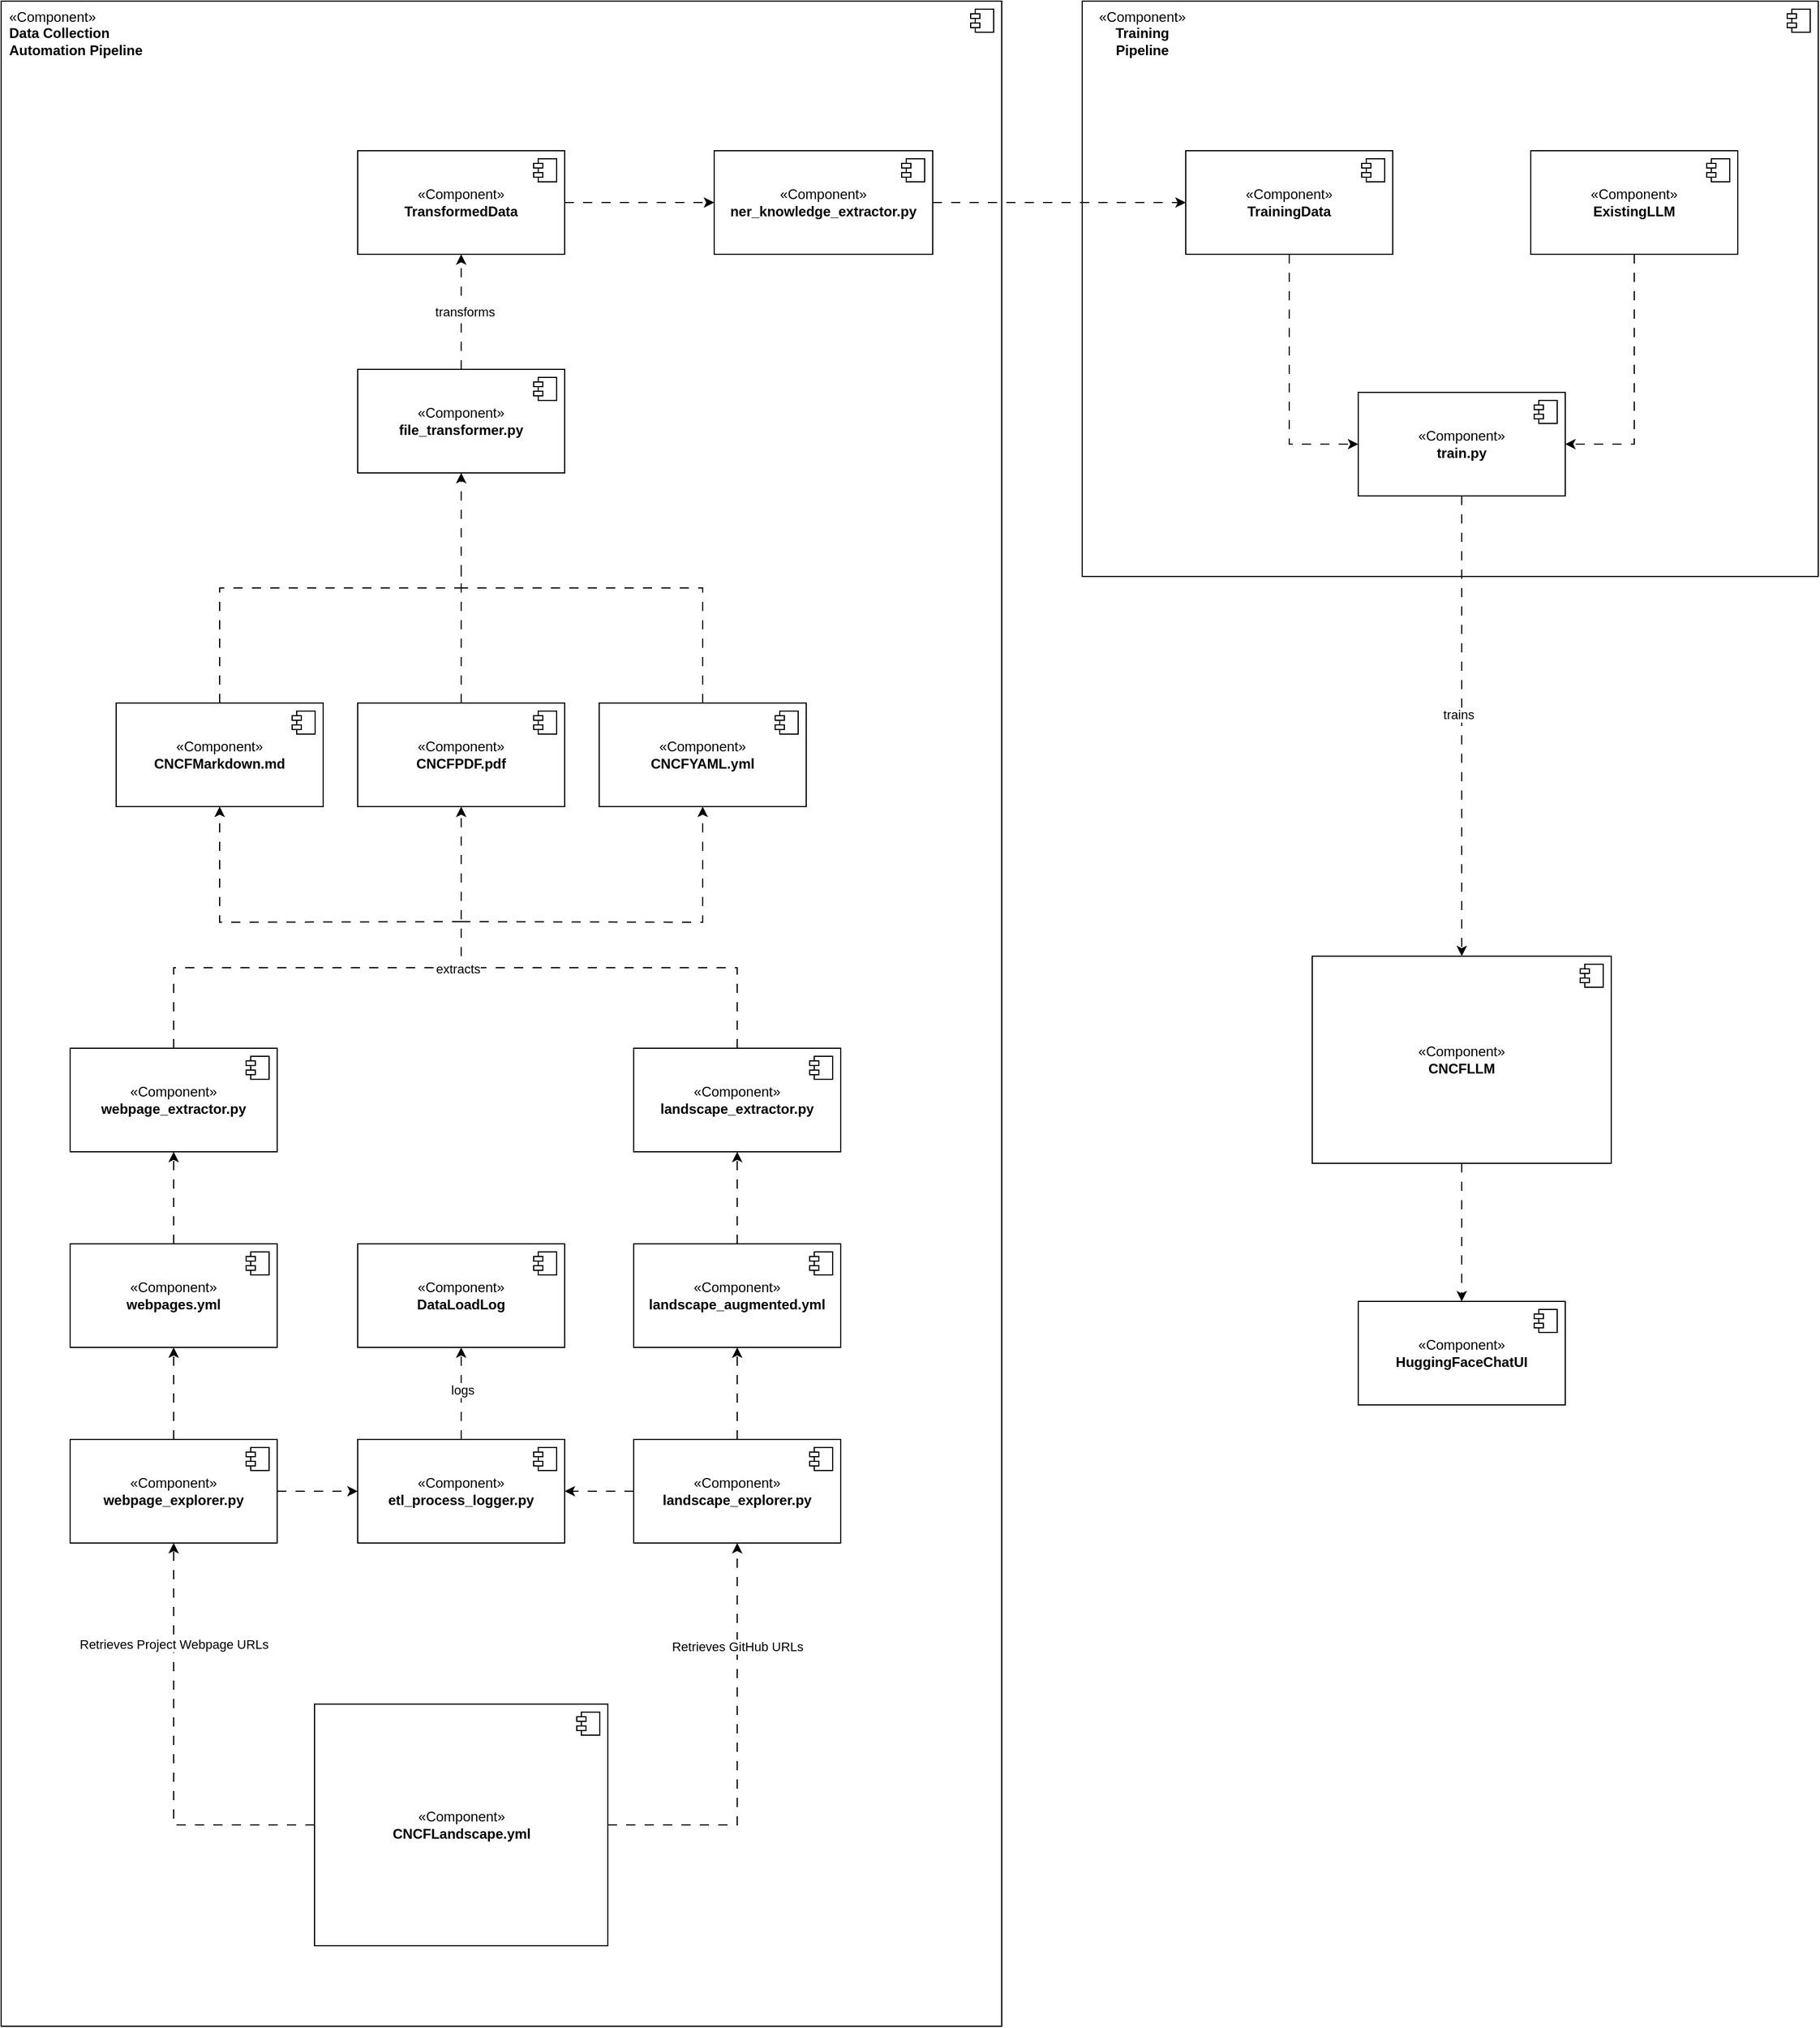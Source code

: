<mxfile version="24.3.1" type="device">
  <diagram name="Page-1" id="SsM6zasO9V9_dzmtPSY8">
    <mxGraphModel dx="849" dy="1494" grid="1" gridSize="10" guides="1" tooltips="1" connect="1" arrows="1" fold="1" page="1" pageScale="1" pageWidth="850" pageHeight="1100" math="0" shadow="0">
      <root>
        <mxCell id="0" />
        <mxCell id="1" parent="0" />
        <mxCell id="j81JelOqH-Tc6c0E_r-I-94" value="&lt;div align=&quot;center&quot;&gt;«Component»&lt;br&gt;&lt;b&gt;Training&lt;/b&gt;&lt;br&gt;&lt;b&gt;Pipeline&lt;/b&gt;&lt;br&gt;&lt;/div&gt;" style="html=1;dropTarget=0;whiteSpace=wrap;labelPosition=left;verticalLabelPosition=top;align=right;verticalAlign=bottom;spacing=-50;spacingLeft=0;spacingRight=-40;" parent="1" vertex="1">
          <mxGeometry x="1200" y="-220" width="640" height="500" as="geometry" />
        </mxCell>
        <mxCell id="j81JelOqH-Tc6c0E_r-I-95" value="" style="shape=module;jettyWidth=8;jettyHeight=4;" parent="j81JelOqH-Tc6c0E_r-I-94" vertex="1">
          <mxGeometry x="1" width="20" height="20" relative="1" as="geometry">
            <mxPoint x="-27" y="7" as="offset" />
          </mxGeometry>
        </mxCell>
        <mxCell id="j81JelOqH-Tc6c0E_r-I-92" value="&lt;div align=&quot;justify&quot;&gt;«Component»&lt;br&gt;&lt;b&gt;Data Collection&lt;/b&gt;&lt;br&gt;&lt;b&gt;Automation Pipeline&lt;/b&gt;&lt;br&gt;&lt;/div&gt;" style="html=1;dropTarget=0;whiteSpace=wrap;labelPosition=left;verticalLabelPosition=top;align=center;verticalAlign=bottom;spacing=-50;spacingRight=-999;spacingTop=10;" parent="1" vertex="1">
          <mxGeometry x="260" y="-220" width="870" height="1760" as="geometry" />
        </mxCell>
        <mxCell id="j81JelOqH-Tc6c0E_r-I-93" value="" style="shape=module;jettyWidth=8;jettyHeight=4;" parent="j81JelOqH-Tc6c0E_r-I-92" vertex="1">
          <mxGeometry x="1" width="20" height="20" relative="1" as="geometry">
            <mxPoint x="-27" y="7" as="offset" />
          </mxGeometry>
        </mxCell>
        <mxCell id="j81JelOqH-Tc6c0E_r-I-8" style="edgeStyle=orthogonalEdgeStyle;rounded=0;orthogonalLoop=1;jettySize=auto;html=1;dashed=1;dashPattern=8 8;" parent="1" source="lwL93aJvqX7ipVFMok0Q-5" target="j81JelOqH-Tc6c0E_r-I-6" edge="1">
          <mxGeometry relative="1" as="geometry" />
        </mxCell>
        <mxCell id="j81JelOqH-Tc6c0E_r-I-71" style="edgeStyle=orthogonalEdgeStyle;rounded=0;orthogonalLoop=1;jettySize=auto;html=1;entryX=1;entryY=0.5;entryDx=0;entryDy=0;dashed=1;dashPattern=8 8;" parent="1" source="lwL93aJvqX7ipVFMok0Q-5" target="j81JelOqH-Tc6c0E_r-I-69" edge="1">
          <mxGeometry relative="1" as="geometry" />
        </mxCell>
        <mxCell id="lwL93aJvqX7ipVFMok0Q-5" value="«Component»&lt;br&gt;&lt;div&gt;&lt;b&gt;landscape_explorer.py&lt;/b&gt;&lt;/div&gt;" style="html=1;dropTarget=0;whiteSpace=wrap;" parent="1" vertex="1">
          <mxGeometry x="810" y="1030" width="180" height="90" as="geometry" />
        </mxCell>
        <mxCell id="lwL93aJvqX7ipVFMok0Q-6" value="" style="shape=module;jettyWidth=8;jettyHeight=4;" parent="lwL93aJvqX7ipVFMok0Q-5" vertex="1">
          <mxGeometry x="1" width="20" height="20" relative="1" as="geometry">
            <mxPoint x="-27" y="7" as="offset" />
          </mxGeometry>
        </mxCell>
        <mxCell id="j81JelOqH-Tc6c0E_r-I-3" style="edgeStyle=orthogonalEdgeStyle;rounded=0;orthogonalLoop=1;jettySize=auto;html=1;entryX=0.5;entryY=1;entryDx=0;entryDy=0;dashed=1;dashPattern=8 8;exitX=1;exitY=0.5;exitDx=0;exitDy=0;" parent="1" source="j81JelOqH-Tc6c0E_r-I-1" target="lwL93aJvqX7ipVFMok0Q-5" edge="1">
          <mxGeometry relative="1" as="geometry">
            <mxPoint x="910" y="1220" as="sourcePoint" />
            <Array as="points">
              <mxPoint x="900" y="1365" />
            </Array>
          </mxGeometry>
        </mxCell>
        <mxCell id="j81JelOqH-Tc6c0E_r-I-4" value="Retrieves GitHub URLs" style="edgeLabel;html=1;align=center;verticalAlign=middle;resizable=0;points=[];" parent="j81JelOqH-Tc6c0E_r-I-3" vertex="1" connectable="0">
          <mxGeometry x="-0.145" relative="1" as="geometry">
            <mxPoint y="-115" as="offset" />
          </mxGeometry>
        </mxCell>
        <mxCell id="j81JelOqH-Tc6c0E_r-I-58" style="edgeStyle=orthogonalEdgeStyle;rounded=0;orthogonalLoop=1;jettySize=auto;html=1;exitX=0;exitY=0.5;exitDx=0;exitDy=0;dashed=1;dashPattern=8 8;" parent="1" source="j81JelOqH-Tc6c0E_r-I-1" target="j81JelOqH-Tc6c0E_r-I-56" edge="1">
          <mxGeometry relative="1" as="geometry" />
        </mxCell>
        <mxCell id="j81JelOqH-Tc6c0E_r-I-59" value="Retrieves Project Webpage URLs" style="edgeLabel;html=1;align=center;verticalAlign=middle;resizable=0;points=[];" parent="j81JelOqH-Tc6c0E_r-I-58" vertex="1" connectable="0">
          <mxGeometry x="0.706" relative="1" as="geometry">
            <mxPoint y="34" as="offset" />
          </mxGeometry>
        </mxCell>
        <mxCell id="j81JelOqH-Tc6c0E_r-I-1" value="«Component»&lt;br&gt;&lt;div&gt;&lt;b&gt;CNCFLandscape.yml&lt;br&gt;&lt;/b&gt;&lt;/div&gt;" style="html=1;dropTarget=0;whiteSpace=wrap;" parent="1" vertex="1">
          <mxGeometry x="532.5" y="1260" width="255" height="210" as="geometry" />
        </mxCell>
        <mxCell id="j81JelOqH-Tc6c0E_r-I-2" value="" style="shape=module;jettyWidth=8;jettyHeight=4;" parent="j81JelOqH-Tc6c0E_r-I-1" vertex="1">
          <mxGeometry x="1" width="20" height="20" relative="1" as="geometry">
            <mxPoint x="-27" y="7" as="offset" />
          </mxGeometry>
        </mxCell>
        <mxCell id="j81JelOqH-Tc6c0E_r-I-17" style="edgeStyle=orthogonalEdgeStyle;rounded=0;orthogonalLoop=1;jettySize=auto;html=1;entryX=0.5;entryY=1;entryDx=0;entryDy=0;dashed=1;dashPattern=8 8;" parent="1" source="j81JelOqH-Tc6c0E_r-I-6" target="j81JelOqH-Tc6c0E_r-I-15" edge="1">
          <mxGeometry relative="1" as="geometry" />
        </mxCell>
        <mxCell id="j81JelOqH-Tc6c0E_r-I-6" value="«Component»&lt;br&gt;&lt;div&gt;&lt;b&gt;landscape_augmented.yml&lt;/b&gt;&lt;/div&gt;" style="html=1;dropTarget=0;whiteSpace=wrap;" parent="1" vertex="1">
          <mxGeometry x="810" y="860" width="180" height="90" as="geometry" />
        </mxCell>
        <mxCell id="j81JelOqH-Tc6c0E_r-I-7" value="" style="shape=module;jettyWidth=8;jettyHeight=4;" parent="j81JelOqH-Tc6c0E_r-I-6" vertex="1">
          <mxGeometry x="1" width="20" height="20" relative="1" as="geometry">
            <mxPoint x="-27" y="7" as="offset" />
          </mxGeometry>
        </mxCell>
        <mxCell id="j81JelOqH-Tc6c0E_r-I-9" value="«Component»&lt;br&gt;&lt;div&gt;&lt;b&gt;CNCFMarkdown.md&lt;/b&gt;&lt;/div&gt;" style="html=1;dropTarget=0;whiteSpace=wrap;" parent="1" vertex="1">
          <mxGeometry x="360" y="390" width="180" height="90" as="geometry" />
        </mxCell>
        <mxCell id="j81JelOqH-Tc6c0E_r-I-10" value="" style="shape=module;jettyWidth=8;jettyHeight=4;" parent="j81JelOqH-Tc6c0E_r-I-9" vertex="1">
          <mxGeometry x="1" width="20" height="20" relative="1" as="geometry">
            <mxPoint x="-27" y="7" as="offset" />
          </mxGeometry>
        </mxCell>
        <mxCell id="j81JelOqH-Tc6c0E_r-I-32" style="edgeStyle=orthogonalEdgeStyle;rounded=0;orthogonalLoop=1;jettySize=auto;html=1;entryX=0.5;entryY=1;entryDx=0;entryDy=0;dashed=1;dashPattern=8 8;" parent="1" source="j81JelOqH-Tc6c0E_r-I-11" target="j81JelOqH-Tc6c0E_r-I-30" edge="1">
          <mxGeometry relative="1" as="geometry" />
        </mxCell>
        <mxCell id="j81JelOqH-Tc6c0E_r-I-11" value="«Component»&lt;br&gt;&lt;div&gt;&lt;b&gt;CNCFPDF.pdf&lt;/b&gt;&lt;/div&gt;" style="html=1;dropTarget=0;whiteSpace=wrap;" parent="1" vertex="1">
          <mxGeometry x="570" y="390" width="180" height="90" as="geometry" />
        </mxCell>
        <mxCell id="j81JelOqH-Tc6c0E_r-I-12" value="" style="shape=module;jettyWidth=8;jettyHeight=4;" parent="j81JelOqH-Tc6c0E_r-I-11" vertex="1">
          <mxGeometry x="1" width="20" height="20" relative="1" as="geometry">
            <mxPoint x="-27" y="7" as="offset" />
          </mxGeometry>
        </mxCell>
        <mxCell id="j81JelOqH-Tc6c0E_r-I-13" value="«Component»&lt;br&gt;&lt;div&gt;&lt;b&gt;CNCFYAML.yml&lt;/b&gt;&lt;/div&gt;" style="html=1;dropTarget=0;whiteSpace=wrap;" parent="1" vertex="1">
          <mxGeometry x="780" y="390" width="180" height="90" as="geometry" />
        </mxCell>
        <mxCell id="j81JelOqH-Tc6c0E_r-I-14" value="" style="shape=module;jettyWidth=8;jettyHeight=4;" parent="j81JelOqH-Tc6c0E_r-I-13" vertex="1">
          <mxGeometry x="1" width="20" height="20" relative="1" as="geometry">
            <mxPoint x="-27" y="7" as="offset" />
          </mxGeometry>
        </mxCell>
        <mxCell id="j81JelOqH-Tc6c0E_r-I-25" style="edgeStyle=orthogonalEdgeStyle;rounded=0;orthogonalLoop=1;jettySize=auto;html=1;dashed=1;dashPattern=8 8;" parent="1" source="j81JelOqH-Tc6c0E_r-I-15" target="j81JelOqH-Tc6c0E_r-I-11" edge="1">
          <mxGeometry relative="1" as="geometry">
            <mxPoint x="840" y="600" as="targetPoint" />
            <Array as="points">
              <mxPoint x="900" y="620" />
              <mxPoint x="660" y="620" />
            </Array>
          </mxGeometry>
        </mxCell>
        <mxCell id="j81JelOqH-Tc6c0E_r-I-15" value="«Component»&lt;br&gt;&lt;div&gt;&lt;b&gt;landscape_extractor.py&lt;/b&gt;&lt;/div&gt;" style="html=1;dropTarget=0;whiteSpace=wrap;" parent="1" vertex="1">
          <mxGeometry x="810" y="690" width="180" height="90" as="geometry" />
        </mxCell>
        <mxCell id="j81JelOqH-Tc6c0E_r-I-16" value="" style="shape=module;jettyWidth=8;jettyHeight=4;" parent="j81JelOqH-Tc6c0E_r-I-15" vertex="1">
          <mxGeometry x="1" width="20" height="20" relative="1" as="geometry">
            <mxPoint x="-27" y="7" as="offset" />
          </mxGeometry>
        </mxCell>
        <mxCell id="j81JelOqH-Tc6c0E_r-I-26" value="" style="endArrow=classic;html=1;rounded=0;entryX=0.5;entryY=1;entryDx=0;entryDy=0;edgeStyle=orthogonalEdgeStyle;dashed=1;dashPattern=8 8;" parent="1" target="j81JelOqH-Tc6c0E_r-I-13" edge="1">
          <mxGeometry width="50" height="50" relative="1" as="geometry">
            <mxPoint x="660" y="580" as="sourcePoint" />
            <mxPoint x="710" y="530" as="targetPoint" />
          </mxGeometry>
        </mxCell>
        <mxCell id="j81JelOqH-Tc6c0E_r-I-27" value="" style="endArrow=classic;html=1;rounded=0;entryX=0.5;entryY=1;entryDx=0;entryDy=0;edgeStyle=orthogonalEdgeStyle;dashed=1;dashPattern=8 8;" parent="1" target="j81JelOqH-Tc6c0E_r-I-9" edge="1">
          <mxGeometry width="50" height="50" relative="1" as="geometry">
            <mxPoint x="660" y="580" as="sourcePoint" />
            <mxPoint x="710" y="530" as="targetPoint" />
          </mxGeometry>
        </mxCell>
        <mxCell id="j81JelOqH-Tc6c0E_r-I-40" style="edgeStyle=orthogonalEdgeStyle;rounded=0;orthogonalLoop=1;jettySize=auto;html=1;entryX=0.5;entryY=1;entryDx=0;entryDy=0;dashed=1;dashPattern=8 8;" parent="1" source="j81JelOqH-Tc6c0E_r-I-30" target="j81JelOqH-Tc6c0E_r-I-38" edge="1">
          <mxGeometry relative="1" as="geometry" />
        </mxCell>
        <mxCell id="j81JelOqH-Tc6c0E_r-I-41" value="transforms" style="edgeLabel;html=1;align=center;verticalAlign=middle;resizable=0;points=[];" parent="j81JelOqH-Tc6c0E_r-I-40" vertex="1" connectable="0">
          <mxGeometry x="-0.005" y="-3" relative="1" as="geometry">
            <mxPoint as="offset" />
          </mxGeometry>
        </mxCell>
        <mxCell id="j81JelOqH-Tc6c0E_r-I-30" value="«Component»&lt;br&gt;&lt;b&gt;file_transformer.py&lt;/b&gt;" style="html=1;dropTarget=0;whiteSpace=wrap;" parent="1" vertex="1">
          <mxGeometry x="570" y="100" width="180" height="90" as="geometry" />
        </mxCell>
        <mxCell id="j81JelOqH-Tc6c0E_r-I-31" value="" style="shape=module;jettyWidth=8;jettyHeight=4;" parent="j81JelOqH-Tc6c0E_r-I-30" vertex="1">
          <mxGeometry x="1" width="20" height="20" relative="1" as="geometry">
            <mxPoint x="-27" y="7" as="offset" />
          </mxGeometry>
        </mxCell>
        <mxCell id="j81JelOqH-Tc6c0E_r-I-34" value="" style="endArrow=none;html=1;rounded=0;exitX=0.5;exitY=0;exitDx=0;exitDy=0;edgeStyle=orthogonalEdgeStyle;dashed=1;dashPattern=8 8;" parent="1" source="j81JelOqH-Tc6c0E_r-I-9" edge="1">
          <mxGeometry width="50" height="50" relative="1" as="geometry">
            <mxPoint x="570" y="370" as="sourcePoint" />
            <mxPoint x="660" y="270" as="targetPoint" />
            <Array as="points">
              <mxPoint x="450" y="290" />
              <mxPoint x="660" y="290" />
            </Array>
          </mxGeometry>
        </mxCell>
        <mxCell id="j81JelOqH-Tc6c0E_r-I-36" value="" style="endArrow=none;html=1;rounded=0;exitX=0.5;exitY=0;exitDx=0;exitDy=0;edgeStyle=orthogonalEdgeStyle;dashed=1;dashPattern=8 8;" parent="1" source="j81JelOqH-Tc6c0E_r-I-13" edge="1">
          <mxGeometry width="50" height="50" relative="1" as="geometry">
            <mxPoint x="640" y="370" as="sourcePoint" />
            <mxPoint x="660" y="290" as="targetPoint" />
            <Array as="points">
              <mxPoint x="870" y="290" />
            </Array>
          </mxGeometry>
        </mxCell>
        <mxCell id="j81JelOqH-Tc6c0E_r-I-42" style="edgeStyle=orthogonalEdgeStyle;rounded=0;orthogonalLoop=1;jettySize=auto;html=1;dashed=1;dashPattern=8 8;" parent="1" source="j81JelOqH-Tc6c0E_r-I-38" edge="1">
          <mxGeometry relative="1" as="geometry">
            <mxPoint x="880" y="-45" as="targetPoint" />
          </mxGeometry>
        </mxCell>
        <mxCell id="j81JelOqH-Tc6c0E_r-I-38" value="«Component»&lt;br&gt;&lt;b&gt;TransformedData&lt;/b&gt;" style="html=1;dropTarget=0;whiteSpace=wrap;" parent="1" vertex="1">
          <mxGeometry x="570" y="-90" width="180" height="90" as="geometry" />
        </mxCell>
        <mxCell id="j81JelOqH-Tc6c0E_r-I-39" value="" style="shape=module;jettyWidth=8;jettyHeight=4;" parent="j81JelOqH-Tc6c0E_r-I-38" vertex="1">
          <mxGeometry x="1" width="20" height="20" relative="1" as="geometry">
            <mxPoint x="-27" y="7" as="offset" />
          </mxGeometry>
        </mxCell>
        <mxCell id="j81JelOqH-Tc6c0E_r-I-47" style="edgeStyle=orthogonalEdgeStyle;rounded=0;orthogonalLoop=1;jettySize=auto;html=1;entryX=0.5;entryY=0;entryDx=0;entryDy=0;dashed=1;dashPattern=8 8;" parent="1" source="j81JelOqH-Tc6c0E_r-I-43" target="j81JelOqH-Tc6c0E_r-I-45" edge="1">
          <mxGeometry relative="1" as="geometry" />
        </mxCell>
        <mxCell id="j81JelOqH-Tc6c0E_r-I-48" value="trains" style="edgeLabel;html=1;align=center;verticalAlign=middle;resizable=0;points=[];" parent="j81JelOqH-Tc6c0E_r-I-47" vertex="1" connectable="0">
          <mxGeometry x="-0.049" y="-3" relative="1" as="geometry">
            <mxPoint as="offset" />
          </mxGeometry>
        </mxCell>
        <mxCell id="j81JelOqH-Tc6c0E_r-I-43" value="«Component»&lt;br&gt;&lt;b&gt;train.py&lt;/b&gt;" style="html=1;dropTarget=0;whiteSpace=wrap;" parent="1" vertex="1">
          <mxGeometry x="1440" y="120" width="180" height="90" as="geometry" />
        </mxCell>
        <mxCell id="j81JelOqH-Tc6c0E_r-I-44" value="" style="shape=module;jettyWidth=8;jettyHeight=4;" parent="j81JelOqH-Tc6c0E_r-I-43" vertex="1">
          <mxGeometry x="1" width="20" height="20" relative="1" as="geometry">
            <mxPoint x="-27" y="7" as="offset" />
          </mxGeometry>
        </mxCell>
        <mxCell id="j81JelOqH-Tc6c0E_r-I-54" style="edgeStyle=orthogonalEdgeStyle;rounded=0;orthogonalLoop=1;jettySize=auto;html=1;dashed=1;dashPattern=8 8;" parent="1" source="j81JelOqH-Tc6c0E_r-I-45" target="j81JelOqH-Tc6c0E_r-I-52" edge="1">
          <mxGeometry relative="1" as="geometry" />
        </mxCell>
        <mxCell id="j81JelOqH-Tc6c0E_r-I-45" value="«Component»&lt;br&gt;&lt;b&gt;CNCFLLM&lt;/b&gt;" style="html=1;dropTarget=0;whiteSpace=wrap;" parent="1" vertex="1">
          <mxGeometry x="1400" y="610" width="260" height="180" as="geometry" />
        </mxCell>
        <mxCell id="j81JelOqH-Tc6c0E_r-I-46" value="" style="shape=module;jettyWidth=8;jettyHeight=4;" parent="j81JelOqH-Tc6c0E_r-I-45" vertex="1">
          <mxGeometry x="1" width="20" height="20" relative="1" as="geometry">
            <mxPoint x="-27" y="7" as="offset" />
          </mxGeometry>
        </mxCell>
        <mxCell id="j81JelOqH-Tc6c0E_r-I-51" style="edgeStyle=orthogonalEdgeStyle;rounded=0;orthogonalLoop=1;jettySize=auto;html=1;dashed=1;dashPattern=8 8;entryX=1;entryY=0.5;entryDx=0;entryDy=0;" parent="1" source="j81JelOqH-Tc6c0E_r-I-49" target="j81JelOqH-Tc6c0E_r-I-43" edge="1">
          <mxGeometry relative="1" as="geometry">
            <mxPoint x="1680" y="170" as="targetPoint" />
          </mxGeometry>
        </mxCell>
        <mxCell id="j81JelOqH-Tc6c0E_r-I-49" value="«Component»&lt;br&gt;&lt;b&gt;ExistingLLM&lt;/b&gt;" style="html=1;dropTarget=0;whiteSpace=wrap;" parent="1" vertex="1">
          <mxGeometry x="1590" y="-90" width="180" height="90" as="geometry" />
        </mxCell>
        <mxCell id="j81JelOqH-Tc6c0E_r-I-50" value="" style="shape=module;jettyWidth=8;jettyHeight=4;" parent="j81JelOqH-Tc6c0E_r-I-49" vertex="1">
          <mxGeometry x="1" width="20" height="20" relative="1" as="geometry">
            <mxPoint x="-27" y="7" as="offset" />
          </mxGeometry>
        </mxCell>
        <mxCell id="j81JelOqH-Tc6c0E_r-I-52" value="«Component»&lt;br&gt;&lt;b&gt;HuggingFaceChatUI&lt;/b&gt;" style="html=1;dropTarget=0;whiteSpace=wrap;" parent="1" vertex="1">
          <mxGeometry x="1440" y="910" width="180" height="90" as="geometry" />
        </mxCell>
        <mxCell id="j81JelOqH-Tc6c0E_r-I-53" value="" style="shape=module;jettyWidth=8;jettyHeight=4;" parent="j81JelOqH-Tc6c0E_r-I-52" vertex="1">
          <mxGeometry x="1" width="20" height="20" relative="1" as="geometry">
            <mxPoint x="-27" y="7" as="offset" />
          </mxGeometry>
        </mxCell>
        <mxCell id="j81JelOqH-Tc6c0E_r-I-62" style="edgeStyle=orthogonalEdgeStyle;rounded=0;orthogonalLoop=1;jettySize=auto;html=1;entryX=0.5;entryY=1;entryDx=0;entryDy=0;dashed=1;dashPattern=8 8;" parent="1" source="j81JelOqH-Tc6c0E_r-I-56" target="j81JelOqH-Tc6c0E_r-I-60" edge="1">
          <mxGeometry relative="1" as="geometry" />
        </mxCell>
        <mxCell id="j81JelOqH-Tc6c0E_r-I-72" style="edgeStyle=orthogonalEdgeStyle;rounded=0;orthogonalLoop=1;jettySize=auto;html=1;entryX=0;entryY=0.5;entryDx=0;entryDy=0;dashed=1;dashPattern=8 8;" parent="1" source="j81JelOqH-Tc6c0E_r-I-56" target="j81JelOqH-Tc6c0E_r-I-69" edge="1">
          <mxGeometry relative="1" as="geometry" />
        </mxCell>
        <mxCell id="j81JelOqH-Tc6c0E_r-I-56" value="«Component»&lt;br&gt;&lt;div&gt;&lt;b&gt;webpage_explorer.py&lt;/b&gt;&lt;/div&gt;" style="html=1;dropTarget=0;whiteSpace=wrap;" parent="1" vertex="1">
          <mxGeometry x="320" y="1030" width="180" height="90" as="geometry" />
        </mxCell>
        <mxCell id="j81JelOqH-Tc6c0E_r-I-57" value="" style="shape=module;jettyWidth=8;jettyHeight=4;" parent="j81JelOqH-Tc6c0E_r-I-56" vertex="1">
          <mxGeometry x="1" width="20" height="20" relative="1" as="geometry">
            <mxPoint x="-27" y="7" as="offset" />
          </mxGeometry>
        </mxCell>
        <mxCell id="j81JelOqH-Tc6c0E_r-I-65" style="edgeStyle=orthogonalEdgeStyle;rounded=0;orthogonalLoop=1;jettySize=auto;html=1;entryX=0.5;entryY=1;entryDx=0;entryDy=0;dashed=1;dashPattern=8 8;" parent="1" source="j81JelOqH-Tc6c0E_r-I-60" target="j81JelOqH-Tc6c0E_r-I-63" edge="1">
          <mxGeometry relative="1" as="geometry" />
        </mxCell>
        <mxCell id="j81JelOqH-Tc6c0E_r-I-60" value="«Component»&lt;br&gt;&lt;div&gt;&lt;b&gt;webpages.yml&lt;/b&gt;&lt;/div&gt;" style="html=1;dropTarget=0;whiteSpace=wrap;" parent="1" vertex="1">
          <mxGeometry x="320" y="860" width="180" height="90" as="geometry" />
        </mxCell>
        <mxCell id="j81JelOqH-Tc6c0E_r-I-61" value="" style="shape=module;jettyWidth=8;jettyHeight=4;" parent="j81JelOqH-Tc6c0E_r-I-60" vertex="1">
          <mxGeometry x="1" width="20" height="20" relative="1" as="geometry">
            <mxPoint x="-27" y="7" as="offset" />
          </mxGeometry>
        </mxCell>
        <mxCell id="j81JelOqH-Tc6c0E_r-I-63" value="«Component»&lt;br&gt;&lt;div&gt;&lt;b&gt;webpage_extractor.py&lt;/b&gt;&lt;/div&gt;" style="html=1;dropTarget=0;whiteSpace=wrap;" parent="1" vertex="1">
          <mxGeometry x="320" y="690" width="180" height="90" as="geometry" />
        </mxCell>
        <mxCell id="j81JelOqH-Tc6c0E_r-I-64" value="" style="shape=module;jettyWidth=8;jettyHeight=4;" parent="j81JelOqH-Tc6c0E_r-I-63" vertex="1">
          <mxGeometry x="1" width="20" height="20" relative="1" as="geometry">
            <mxPoint x="-27" y="7" as="offset" />
          </mxGeometry>
        </mxCell>
        <mxCell id="j81JelOqH-Tc6c0E_r-I-67" value="" style="endArrow=none;html=1;rounded=0;exitX=0.5;exitY=0;exitDx=0;exitDy=0;edgeStyle=orthogonalEdgeStyle;dashed=1;dashPattern=8 8;" parent="1" source="j81JelOqH-Tc6c0E_r-I-63" edge="1">
          <mxGeometry width="50" height="50" relative="1" as="geometry">
            <mxPoint x="700" y="680" as="sourcePoint" />
            <mxPoint x="660" y="620" as="targetPoint" />
            <Array as="points">
              <mxPoint x="410" y="620" />
            </Array>
          </mxGeometry>
        </mxCell>
        <mxCell id="j81JelOqH-Tc6c0E_r-I-68" value="extracts" style="edgeLabel;html=1;align=center;verticalAlign=middle;resizable=0;points=[];" parent="j81JelOqH-Tc6c0E_r-I-67" vertex="1" connectable="0">
          <mxGeometry x="0.982" y="-1" relative="1" as="geometry">
            <mxPoint as="offset" />
          </mxGeometry>
        </mxCell>
        <mxCell id="j81JelOqH-Tc6c0E_r-I-76" style="edgeStyle=orthogonalEdgeStyle;rounded=0;orthogonalLoop=1;jettySize=auto;html=1;entryX=0.5;entryY=1;entryDx=0;entryDy=0;dashed=1;dashPattern=8 8;" parent="1" source="j81JelOqH-Tc6c0E_r-I-69" target="j81JelOqH-Tc6c0E_r-I-73" edge="1">
          <mxGeometry relative="1" as="geometry" />
        </mxCell>
        <mxCell id="j81JelOqH-Tc6c0E_r-I-77" value="logs" style="edgeLabel;html=1;align=center;verticalAlign=middle;resizable=0;points=[];" parent="j81JelOqH-Tc6c0E_r-I-76" vertex="1" connectable="0">
          <mxGeometry x="0.08" y="-1" relative="1" as="geometry">
            <mxPoint as="offset" />
          </mxGeometry>
        </mxCell>
        <mxCell id="j81JelOqH-Tc6c0E_r-I-69" value="«Component»&lt;br&gt;&lt;div&gt;&lt;b&gt;etl_process_logger.py&lt;/b&gt;&lt;/div&gt;" style="html=1;dropTarget=0;whiteSpace=wrap;" parent="1" vertex="1">
          <mxGeometry x="570" y="1030" width="180" height="90" as="geometry" />
        </mxCell>
        <mxCell id="j81JelOqH-Tc6c0E_r-I-70" value="" style="shape=module;jettyWidth=8;jettyHeight=4;" parent="j81JelOqH-Tc6c0E_r-I-69" vertex="1">
          <mxGeometry x="1" width="20" height="20" relative="1" as="geometry">
            <mxPoint x="-27" y="7" as="offset" />
          </mxGeometry>
        </mxCell>
        <mxCell id="j81JelOqH-Tc6c0E_r-I-73" value="«Component»&lt;br&gt;&lt;div&gt;&lt;b&gt;DataLoadLog&lt;/b&gt;&lt;/div&gt;" style="html=1;dropTarget=0;whiteSpace=wrap;" parent="1" vertex="1">
          <mxGeometry x="570" y="860" width="180" height="90" as="geometry" />
        </mxCell>
        <mxCell id="j81JelOqH-Tc6c0E_r-I-74" value="" style="shape=module;jettyWidth=8;jettyHeight=4;" parent="j81JelOqH-Tc6c0E_r-I-73" vertex="1">
          <mxGeometry x="1" width="20" height="20" relative="1" as="geometry">
            <mxPoint x="-27" y="7" as="offset" />
          </mxGeometry>
        </mxCell>
        <mxCell id="j81JelOqH-Tc6c0E_r-I-83" style="edgeStyle=orthogonalEdgeStyle;rounded=0;orthogonalLoop=1;jettySize=auto;html=1;entryX=0;entryY=0.5;entryDx=0;entryDy=0;dashed=1;dashPattern=8 8;" parent="1" source="j81JelOqH-Tc6c0E_r-I-79" target="j81JelOqH-Tc6c0E_r-I-81" edge="1">
          <mxGeometry relative="1" as="geometry">
            <mxPoint x="1180" y="-45" as="targetPoint" />
          </mxGeometry>
        </mxCell>
        <mxCell id="j81JelOqH-Tc6c0E_r-I-79" value="«Component»&lt;br&gt;&lt;b&gt;ner_knowledge_extractor.py&lt;/b&gt;" style="html=1;dropTarget=0;whiteSpace=wrap;" parent="1" vertex="1">
          <mxGeometry x="880" y="-90" width="190" height="90" as="geometry" />
        </mxCell>
        <mxCell id="j81JelOqH-Tc6c0E_r-I-80" value="" style="shape=module;jettyWidth=8;jettyHeight=4;" parent="j81JelOqH-Tc6c0E_r-I-79" vertex="1">
          <mxGeometry x="1" width="20" height="20" relative="1" as="geometry">
            <mxPoint x="-27" y="7" as="offset" />
          </mxGeometry>
        </mxCell>
        <mxCell id="j81JelOqH-Tc6c0E_r-I-84" style="edgeStyle=orthogonalEdgeStyle;rounded=0;orthogonalLoop=1;jettySize=auto;html=1;entryX=0;entryY=0.5;entryDx=0;entryDy=0;dashed=1;dashPattern=8 8;" parent="1" source="j81JelOqH-Tc6c0E_r-I-81" target="j81JelOqH-Tc6c0E_r-I-43" edge="1">
          <mxGeometry relative="1" as="geometry" />
        </mxCell>
        <mxCell id="j81JelOqH-Tc6c0E_r-I-81" value="«Component»&lt;br&gt;&lt;b&gt;TrainingData&lt;/b&gt;" style="html=1;dropTarget=0;whiteSpace=wrap;" parent="1" vertex="1">
          <mxGeometry x="1290" y="-90" width="180" height="90" as="geometry" />
        </mxCell>
        <mxCell id="j81JelOqH-Tc6c0E_r-I-82" value="" style="shape=module;jettyWidth=8;jettyHeight=4;" parent="j81JelOqH-Tc6c0E_r-I-81" vertex="1">
          <mxGeometry x="1" width="20" height="20" relative="1" as="geometry">
            <mxPoint x="-27" y="7" as="offset" />
          </mxGeometry>
        </mxCell>
      </root>
    </mxGraphModel>
  </diagram>
</mxfile>
